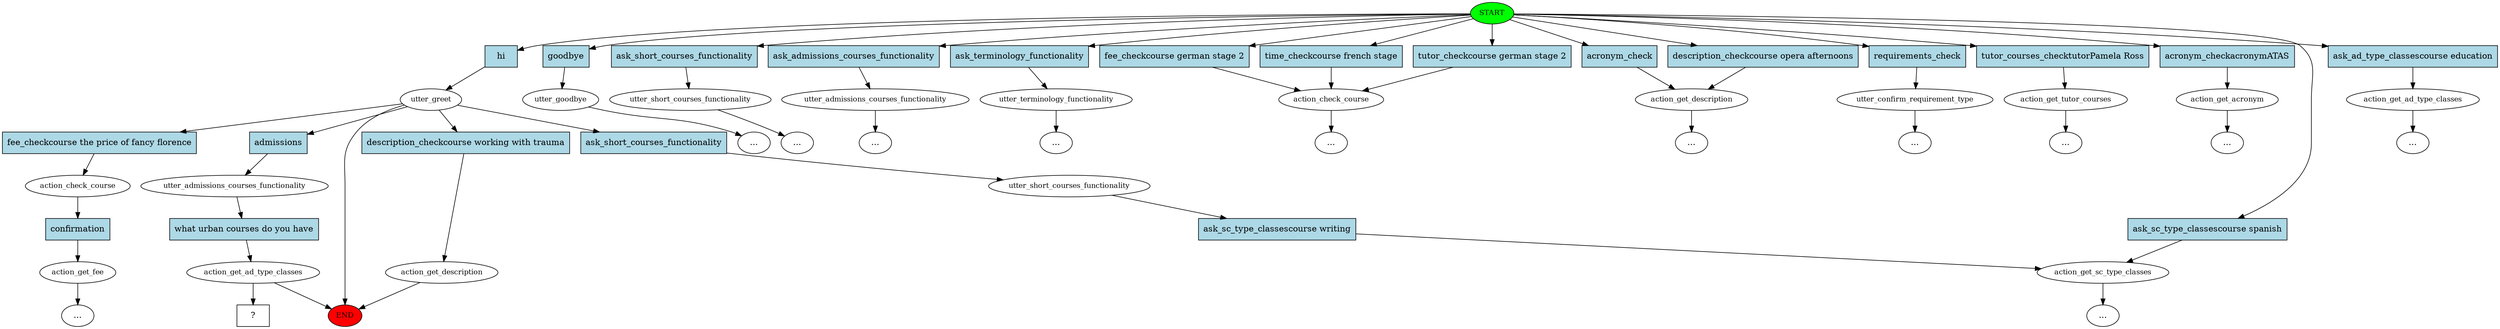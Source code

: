 digraph  {
0 [class="start active", fillcolor=green, fontsize=12, label=START, style=filled];
"-1" [class=end, fillcolor=red, fontsize=12, label=END, style=filled];
1 [class=active, fontsize=12, label=utter_greet];
2 [class="", fontsize=12, label=utter_goodbye];
"-3" [class=ellipsis, label="..."];
3 [class="", fontsize=12, label=utter_short_courses_functionality];
"-4" [class=ellipsis, label="..."];
4 [class="", fontsize=12, label=utter_admissions_courses_functionality];
"-5" [class=ellipsis, label="..."];
5 [class="", fontsize=12, label=utter_terminology_functionality];
"-6" [class=ellipsis, label="..."];
6 [class="", fontsize=12, label=action_check_course];
10 [class="", fontsize=12, label=action_get_description];
14 [class="", fontsize=12, label=utter_confirm_requirement_type];
"-15" [class=ellipsis, label="..."];
15 [class="", fontsize=12, label=action_get_tutor_courses];
"-16" [class=ellipsis, label="..."];
16 [class="", fontsize=12, label=action_get_acronym];
"-17" [class=ellipsis, label="..."];
"-25" [class=ellipsis, label="..."];
26 [class="", fontsize=12, label=action_check_course];
27 [class="", fontsize=12, label=action_get_fee];
"-26" [class=ellipsis, label="..."];
29 [class="", fontsize=12, label=action_get_description];
"-27" [class=ellipsis, label="..."];
33 [class="", fontsize=12, label=action_get_sc_type_classes];
35 [class="", fontsize=12, label=utter_short_courses_functionality];
"-30" [class=ellipsis, label="..."];
38 [class="", fontsize=12, label=action_get_ad_type_classes];
"-31" [class=ellipsis, label="..."];
40 [class=active, fontsize=12, label=utter_admissions_courses_functionality];
41 [class=active, fontsize=12, label=action_get_ad_type_classes];
45 [class="intent dashed active", label="  ?  ", shape=rect];
46 [class="intent active", fillcolor=lightblue, label=hi, shape=rect, style=filled];
47 [class=intent, fillcolor=lightblue, label=goodbye, shape=rect, style=filled];
48 [class=intent, fillcolor=lightblue, label=ask_short_courses_functionality, shape=rect, style=filled];
49 [class=intent, fillcolor=lightblue, label=ask_admissions_courses_functionality, shape=rect, style=filled];
50 [class=intent, fillcolor=lightblue, label=ask_terminology_functionality, shape=rect, style=filled];
51 [class=intent, fillcolor=lightblue, label="fee_checkcourse german stage 2", shape=rect, style=filled];
52 [class=intent, fillcolor=lightblue, label="time_checkcourse french stage", shape=rect, style=filled];
53 [class=intent, fillcolor=lightblue, label="tutor_checkcourse german stage 2", shape=rect, style=filled];
54 [class=intent, fillcolor=lightblue, label="description_checkcourse opera afternoons", shape=rect, style=filled];
55 [class=intent, fillcolor=lightblue, label=acronym_check, shape=rect, style=filled];
56 [class=intent, fillcolor=lightblue, label=requirements_check, shape=rect, style=filled];
57 [class=intent, fillcolor=lightblue, label="tutor_courses_checktutorPamela Ross", shape=rect, style=filled];
58 [class=intent, fillcolor=lightblue, label=acronym_checkacronymATAS, shape=rect, style=filled];
59 [class=intent, fillcolor=lightblue, label="ask_sc_type_classescourse spanish", shape=rect, style=filled];
60 [class=intent, fillcolor=lightblue, label="ask_ad_type_classescourse education", shape=rect, style=filled];
61 [class=intent, fillcolor=lightblue, label="fee_checkcourse the price of fancy florence", shape=rect, style=filled];
62 [class=intent, fillcolor=lightblue, label="description_checkcourse working with trauma", shape=rect, style=filled];
63 [class=intent, fillcolor=lightblue, label=ask_short_courses_functionality, shape=rect, style=filled];
64 [class="intent active", fillcolor=lightblue, label=admissions, shape=rect, style=filled];
65 [class=intent, fillcolor=lightblue, label=confirmation, shape=rect, style=filled];
66 [class=intent, fillcolor=lightblue, label="ask_sc_type_classescourse writing", shape=rect, style=filled];
67 [class="intent active", fillcolor=lightblue, label="what urban courses do you have", shape=rect, style=filled];
0 -> 46  [class=active, key=0];
0 -> 47  [class="", key=0];
0 -> 48  [class="", key=0];
0 -> 49  [class="", key=0];
0 -> 50  [class="", key=0];
0 -> 51  [class="", key=0];
0 -> 52  [class="", key=0];
0 -> 53  [class="", key=0];
0 -> 54  [class="", key=0];
0 -> 55  [class="", key=0];
0 -> 56  [class="", key=0];
0 -> 57  [class="", key=0];
0 -> 58  [class="", key=0];
0 -> 59  [class="", key=0];
0 -> 60  [class="", key=0];
1 -> "-1"  [class="", key=NONE, label=""];
1 -> 61  [class="", key=0];
1 -> 62  [class="", key=0];
1 -> 63  [class="", key=0];
1 -> 64  [class=active, key=0];
2 -> "-3"  [class="", key=NONE, label=""];
3 -> "-4"  [class="", key=NONE, label=""];
4 -> "-5"  [class="", key=NONE, label=""];
5 -> "-6"  [class="", key=NONE, label=""];
6 -> "-25"  [class="", key=NONE, label=""];
10 -> "-27"  [class="", key=NONE, label=""];
14 -> "-15"  [class="", key=NONE, label=""];
15 -> "-16"  [class="", key=NONE, label=""];
16 -> "-17"  [class="", key=NONE, label=""];
26 -> 65  [class="", key=0];
27 -> "-26"  [class="", key=NONE, label=""];
29 -> "-1"  [class="", key=NONE, label=""];
33 -> "-30"  [class="", key=NONE, label=""];
35 -> 66  [class="", key=0];
38 -> "-31"  [class="", key=NONE, label=""];
40 -> 67  [class=active, key=0];
41 -> "-1"  [class="", key=NONE, label=""];
41 -> 45  [class=active, key=NONE, label=""];
46 -> 1  [class=active, key=0];
47 -> 2  [class="", key=0];
48 -> 3  [class="", key=0];
49 -> 4  [class="", key=0];
50 -> 5  [class="", key=0];
51 -> 6  [class="", key=0];
52 -> 6  [class="", key=0];
53 -> 6  [class="", key=0];
54 -> 10  [class="", key=0];
55 -> 10  [class="", key=0];
56 -> 14  [class="", key=0];
57 -> 15  [class="", key=0];
58 -> 16  [class="", key=0];
59 -> 33  [class="", key=0];
60 -> 38  [class="", key=0];
61 -> 26  [class="", key=0];
62 -> 29  [class="", key=0];
63 -> 35  [class="", key=0];
64 -> 40  [class=active, key=0];
65 -> 27  [class="", key=0];
66 -> 33  [class="", key=0];
67 -> 41  [class=active, key=0];
}
